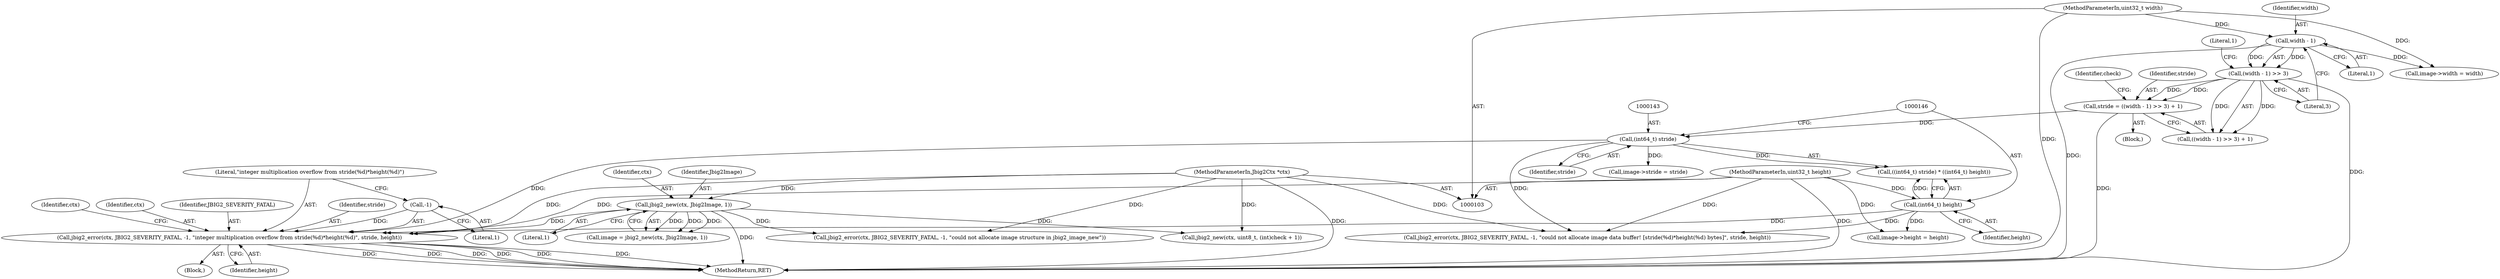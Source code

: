 digraph "0_ghostscript_e698d5c11d27212aa1098bc5b1673a3378563092_5@pointer" {
"1000155" [label="(Call,jbig2_error(ctx, JBIG2_SEVERITY_FATAL, -1, \"integer multiplication overflow from stride(%d)*height(%d)\", stride, height))"];
"1000113" [label="(Call,jbig2_new(ctx, Jbig2Image, 1))"];
"1000104" [label="(MethodParameterIn,Jbig2Ctx *ctx)"];
"1000158" [label="(Call,-1)"];
"1000142" [label="(Call,(int64_t) stride)"];
"1000130" [label="(Call,stride = ((width - 1) >> 3) + 1)"];
"1000133" [label="(Call,(width - 1) >> 3)"];
"1000134" [label="(Call,width - 1)"];
"1000105" [label="(MethodParameterIn,uint32_t width)"];
"1000145" [label="(Call,(int64_t) height)"];
"1000106" [label="(MethodParameterIn,uint32_t height)"];
"1000154" [label="(Block,)"];
"1000135" [label="(Identifier,width)"];
"1000142" [label="(Call,(int64_t) stride)"];
"1000189" [label="(Call,jbig2_error(ctx, JBIG2_SEVERITY_FATAL, -1, \"could not allocate image data buffer! [stride(%d)*height(%d) bytes]\", stride, height))"];
"1000138" [label="(Literal,1)"];
"1000155" [label="(Call,jbig2_error(ctx, JBIG2_SEVERITY_FATAL, -1, \"integer multiplication overflow from stride(%d)*height(%d)\", stride, height))"];
"1000122" [label="(Call,jbig2_error(ctx, JBIG2_SEVERITY_FATAL, -1, \"could not allocate image structure in jbig2_image_new\"))"];
"1000226" [label="(MethodReturn,RET)"];
"1000113" [label="(Call,jbig2_new(ctx, Jbig2Image, 1))"];
"1000174" [label="(Call,jbig2_new(ctx, uint8_t, (int)check + 1))"];
"1000159" [label="(Literal,1)"];
"1000140" [label="(Identifier,check)"];
"1000162" [label="(Identifier,height)"];
"1000145" [label="(Call,(int64_t) height)"];
"1000209" [label="(Call,image->height = height)"];
"1000161" [label="(Identifier,stride)"];
"1000104" [label="(MethodParameterIn,Jbig2Ctx *ctx)"];
"1000131" [label="(Identifier,stride)"];
"1000144" [label="(Identifier,stride)"];
"1000204" [label="(Call,image->width = width)"];
"1000107" [label="(Block,)"];
"1000160" [label="(Literal,\"integer multiplication overflow from stride(%d)*height(%d)\")"];
"1000116" [label="(Literal,1)"];
"1000137" [label="(Literal,3)"];
"1000132" [label="(Call,((width - 1) >> 3) + 1)"];
"1000165" [label="(Identifier,ctx)"];
"1000115" [label="(Identifier,Jbig2Image)"];
"1000141" [label="(Call,((int64_t) stride) * ((int64_t) height))"];
"1000156" [label="(Identifier,ctx)"];
"1000114" [label="(Identifier,ctx)"];
"1000106" [label="(MethodParameterIn,uint32_t height)"];
"1000105" [label="(MethodParameterIn,uint32_t width)"];
"1000158" [label="(Call,-1)"];
"1000133" [label="(Call,(width - 1) >> 3)"];
"1000130" [label="(Call,stride = ((width - 1) >> 3) + 1)"];
"1000136" [label="(Literal,1)"];
"1000147" [label="(Identifier,height)"];
"1000157" [label="(Identifier,JBIG2_SEVERITY_FATAL)"];
"1000214" [label="(Call,image->stride = stride)"];
"1000134" [label="(Call,width - 1)"];
"1000111" [label="(Call,image = jbig2_new(ctx, Jbig2Image, 1))"];
"1000155" -> "1000154"  [label="AST: "];
"1000155" -> "1000162"  [label="CFG: "];
"1000156" -> "1000155"  [label="AST: "];
"1000157" -> "1000155"  [label="AST: "];
"1000158" -> "1000155"  [label="AST: "];
"1000160" -> "1000155"  [label="AST: "];
"1000161" -> "1000155"  [label="AST: "];
"1000162" -> "1000155"  [label="AST: "];
"1000165" -> "1000155"  [label="CFG: "];
"1000155" -> "1000226"  [label="DDG: "];
"1000155" -> "1000226"  [label="DDG: "];
"1000155" -> "1000226"  [label="DDG: "];
"1000155" -> "1000226"  [label="DDG: "];
"1000155" -> "1000226"  [label="DDG: "];
"1000155" -> "1000226"  [label="DDG: "];
"1000113" -> "1000155"  [label="DDG: "];
"1000104" -> "1000155"  [label="DDG: "];
"1000158" -> "1000155"  [label="DDG: "];
"1000142" -> "1000155"  [label="DDG: "];
"1000145" -> "1000155"  [label="DDG: "];
"1000106" -> "1000155"  [label="DDG: "];
"1000113" -> "1000111"  [label="AST: "];
"1000113" -> "1000116"  [label="CFG: "];
"1000114" -> "1000113"  [label="AST: "];
"1000115" -> "1000113"  [label="AST: "];
"1000116" -> "1000113"  [label="AST: "];
"1000111" -> "1000113"  [label="CFG: "];
"1000113" -> "1000226"  [label="DDG: "];
"1000113" -> "1000111"  [label="DDG: "];
"1000113" -> "1000111"  [label="DDG: "];
"1000113" -> "1000111"  [label="DDG: "];
"1000104" -> "1000113"  [label="DDG: "];
"1000113" -> "1000122"  [label="DDG: "];
"1000113" -> "1000174"  [label="DDG: "];
"1000104" -> "1000103"  [label="AST: "];
"1000104" -> "1000226"  [label="DDG: "];
"1000104" -> "1000122"  [label="DDG: "];
"1000104" -> "1000174"  [label="DDG: "];
"1000104" -> "1000189"  [label="DDG: "];
"1000158" -> "1000159"  [label="CFG: "];
"1000159" -> "1000158"  [label="AST: "];
"1000160" -> "1000158"  [label="CFG: "];
"1000142" -> "1000141"  [label="AST: "];
"1000142" -> "1000144"  [label="CFG: "];
"1000143" -> "1000142"  [label="AST: "];
"1000144" -> "1000142"  [label="AST: "];
"1000146" -> "1000142"  [label="CFG: "];
"1000142" -> "1000141"  [label="DDG: "];
"1000130" -> "1000142"  [label="DDG: "];
"1000142" -> "1000189"  [label="DDG: "];
"1000142" -> "1000214"  [label="DDG: "];
"1000130" -> "1000107"  [label="AST: "];
"1000130" -> "1000132"  [label="CFG: "];
"1000131" -> "1000130"  [label="AST: "];
"1000132" -> "1000130"  [label="AST: "];
"1000140" -> "1000130"  [label="CFG: "];
"1000130" -> "1000226"  [label="DDG: "];
"1000133" -> "1000130"  [label="DDG: "];
"1000133" -> "1000130"  [label="DDG: "];
"1000133" -> "1000132"  [label="AST: "];
"1000133" -> "1000137"  [label="CFG: "];
"1000134" -> "1000133"  [label="AST: "];
"1000137" -> "1000133"  [label="AST: "];
"1000138" -> "1000133"  [label="CFG: "];
"1000133" -> "1000226"  [label="DDG: "];
"1000133" -> "1000132"  [label="DDG: "];
"1000133" -> "1000132"  [label="DDG: "];
"1000134" -> "1000133"  [label="DDG: "];
"1000134" -> "1000133"  [label="DDG: "];
"1000134" -> "1000136"  [label="CFG: "];
"1000135" -> "1000134"  [label="AST: "];
"1000136" -> "1000134"  [label="AST: "];
"1000137" -> "1000134"  [label="CFG: "];
"1000134" -> "1000226"  [label="DDG: "];
"1000105" -> "1000134"  [label="DDG: "];
"1000134" -> "1000204"  [label="DDG: "];
"1000105" -> "1000103"  [label="AST: "];
"1000105" -> "1000226"  [label="DDG: "];
"1000105" -> "1000204"  [label="DDG: "];
"1000145" -> "1000141"  [label="AST: "];
"1000145" -> "1000147"  [label="CFG: "];
"1000146" -> "1000145"  [label="AST: "];
"1000147" -> "1000145"  [label="AST: "];
"1000141" -> "1000145"  [label="CFG: "];
"1000145" -> "1000141"  [label="DDG: "];
"1000106" -> "1000145"  [label="DDG: "];
"1000145" -> "1000189"  [label="DDG: "];
"1000145" -> "1000209"  [label="DDG: "];
"1000106" -> "1000103"  [label="AST: "];
"1000106" -> "1000226"  [label="DDG: "];
"1000106" -> "1000189"  [label="DDG: "];
"1000106" -> "1000209"  [label="DDG: "];
}

